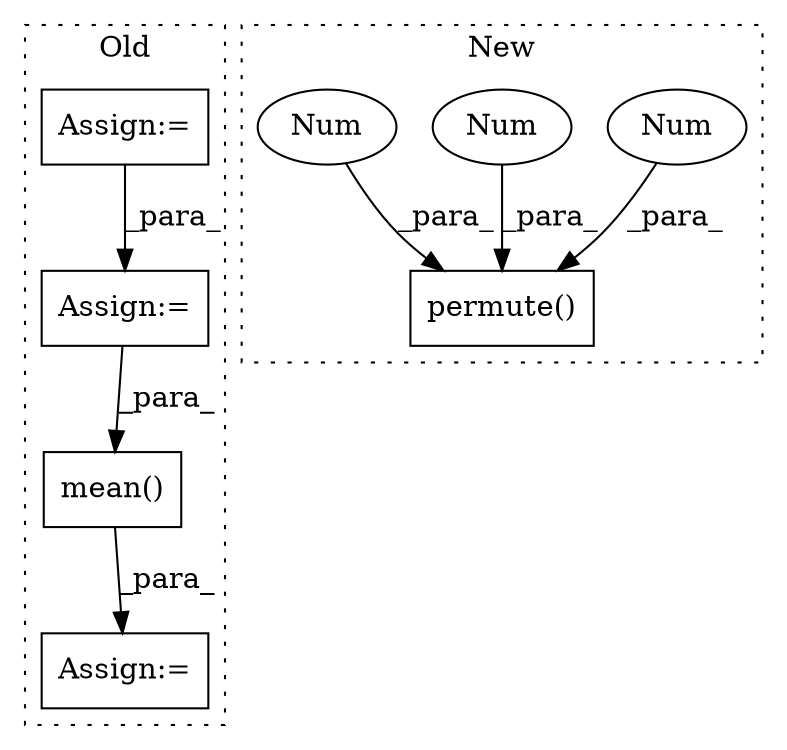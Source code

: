 digraph G {
subgraph cluster0 {
1 [label="mean()" a="75" s="4027,4046" l="11,1" shape="box"];
6 [label="Assign:=" a="68" s="4024" l="3" shape="box"];
7 [label="Assign:=" a="68" s="3762" l="3" shape="box"];
8 [label="Assign:=" a="68" s="3911" l="3" shape="box"];
label = "Old";
style="dotted";
}
subgraph cluster1 {
2 [label="permute()" a="75" s="4303,4326" l="16,1" shape="box"];
3 [label="Num" a="76" s="4322" l="1" shape="ellipse"];
4 [label="Num" a="76" s="4325" l="1" shape="ellipse"];
5 [label="Num" a="76" s="4319" l="1" shape="ellipse"];
label = "New";
style="dotted";
}
1 -> 6 [label="_para_"];
3 -> 2 [label="_para_"];
4 -> 2 [label="_para_"];
5 -> 2 [label="_para_"];
7 -> 8 [label="_para_"];
8 -> 1 [label="_para_"];
}